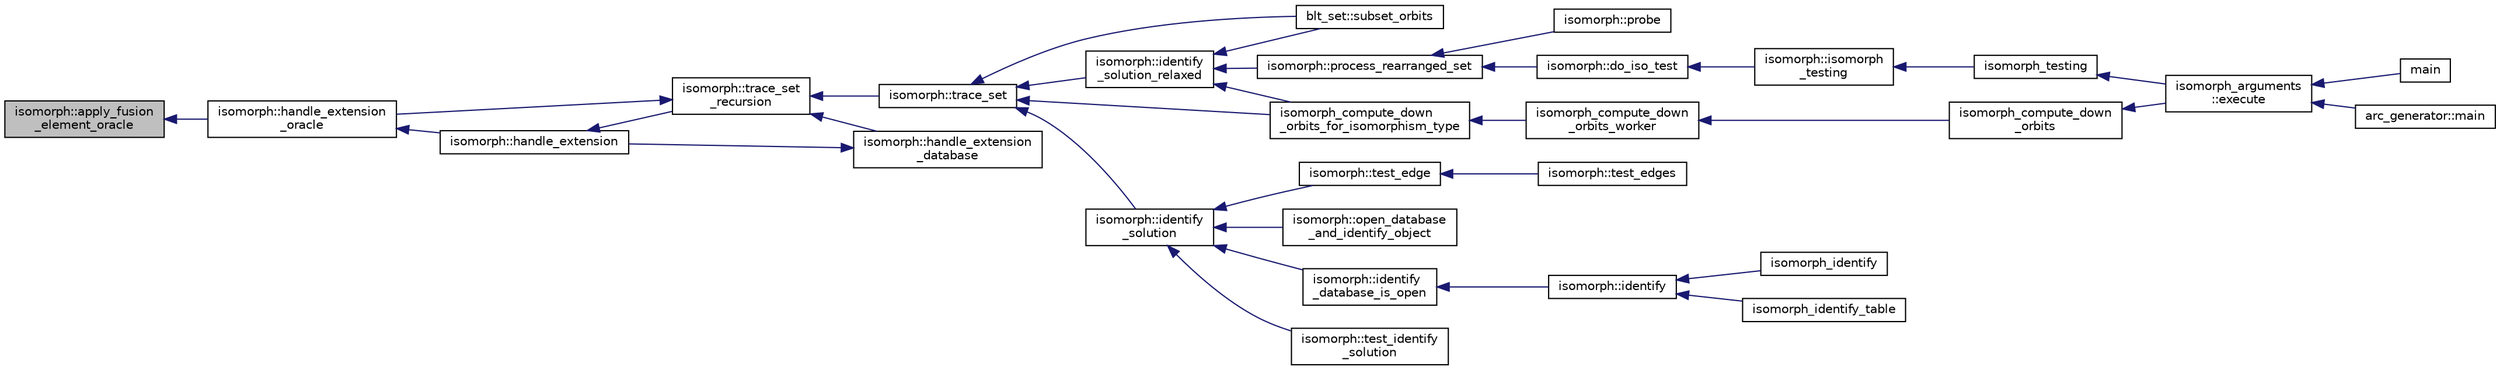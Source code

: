 digraph "isomorph::apply_fusion_element_oracle"
{
  edge [fontname="Helvetica",fontsize="10",labelfontname="Helvetica",labelfontsize="10"];
  node [fontname="Helvetica",fontsize="10",shape=record];
  rankdir="LR";
  Node395 [label="isomorph::apply_fusion\l_element_oracle",height=0.2,width=0.4,color="black", fillcolor="grey75", style="filled", fontcolor="black"];
  Node395 -> Node396 [dir="back",color="midnightblue",fontsize="10",style="solid",fontname="Helvetica"];
  Node396 [label="isomorph::handle_extension\l_oracle",height=0.2,width=0.4,color="black", fillcolor="white", style="filled",URL="$d3/d5f/classisomorph.html#acc99e89e75ae8f8ddf2d5d5160363c6e"];
  Node396 -> Node397 [dir="back",color="midnightblue",fontsize="10",style="solid",fontname="Helvetica"];
  Node397 [label="isomorph::handle_extension",height=0.2,width=0.4,color="black", fillcolor="white", style="filled",URL="$d3/d5f/classisomorph.html#add6e954f5b8fdcbd11c4743afb44531b"];
  Node397 -> Node398 [dir="back",color="midnightblue",fontsize="10",style="solid",fontname="Helvetica"];
  Node398 [label="isomorph::trace_set\l_recursion",height=0.2,width=0.4,color="black", fillcolor="white", style="filled",URL="$d3/d5f/classisomorph.html#a8ef29320b04d7ca09212706e47b013b9"];
  Node398 -> Node399 [dir="back",color="midnightblue",fontsize="10",style="solid",fontname="Helvetica"];
  Node399 [label="isomorph::trace_set",height=0.2,width=0.4,color="black", fillcolor="white", style="filled",URL="$d3/d5f/classisomorph.html#ab7bbf8af4ad4d1c7bcbbd190ee2ce6a6"];
  Node399 -> Node400 [dir="back",color="midnightblue",fontsize="10",style="solid",fontname="Helvetica"];
  Node400 [label="blt_set::subset_orbits",height=0.2,width=0.4,color="black", fillcolor="white", style="filled",URL="$d1/d3d/classblt__set.html#af8f79fc4346244acfa0e2c2d23c36993"];
  Node399 -> Node401 [dir="back",color="midnightblue",fontsize="10",style="solid",fontname="Helvetica"];
  Node401 [label="isomorph_compute_down\l_orbits_for_isomorphism_type",height=0.2,width=0.4,color="black", fillcolor="white", style="filled",URL="$d4/d7e/isomorph__global_8_c.html#a13519b3a5d3b5ceb26b4bec6736b0086"];
  Node401 -> Node402 [dir="back",color="midnightblue",fontsize="10",style="solid",fontname="Helvetica"];
  Node402 [label="isomorph_compute_down\l_orbits_worker",height=0.2,width=0.4,color="black", fillcolor="white", style="filled",URL="$d4/d7e/isomorph__global_8_c.html#a4edf4a833ce5638a3d58cfae1c702b37"];
  Node402 -> Node403 [dir="back",color="midnightblue",fontsize="10",style="solid",fontname="Helvetica"];
  Node403 [label="isomorph_compute_down\l_orbits",height=0.2,width=0.4,color="black", fillcolor="white", style="filled",URL="$d4/d7e/isomorph__global_8_c.html#a3613cea19158edd30958c4edecd97d53"];
  Node403 -> Node404 [dir="back",color="midnightblue",fontsize="10",style="solid",fontname="Helvetica"];
  Node404 [label="isomorph_arguments\l::execute",height=0.2,width=0.4,color="black", fillcolor="white", style="filled",URL="$d5/de4/classisomorph__arguments.html#aa85e472d14906abdd5672dc66027583e"];
  Node404 -> Node405 [dir="back",color="midnightblue",fontsize="10",style="solid",fontname="Helvetica"];
  Node405 [label="main",height=0.2,width=0.4,color="black", fillcolor="white", style="filled",URL="$d1/d5e/blt__main_8_c.html#a217dbf8b442f20279ea00b898af96f52"];
  Node404 -> Node406 [dir="back",color="midnightblue",fontsize="10",style="solid",fontname="Helvetica"];
  Node406 [label="arc_generator::main",height=0.2,width=0.4,color="black", fillcolor="white", style="filled",URL="$d4/d21/classarc__generator.html#ad80140b51b165dad1fe6ab232be7829a"];
  Node399 -> Node407 [dir="back",color="midnightblue",fontsize="10",style="solid",fontname="Helvetica"];
  Node407 [label="isomorph::identify\l_solution_relaxed",height=0.2,width=0.4,color="black", fillcolor="white", style="filled",URL="$d3/d5f/classisomorph.html#a8c36c61c16700d8e570f71f84a4aabc6"];
  Node407 -> Node400 [dir="back",color="midnightblue",fontsize="10",style="solid",fontname="Helvetica"];
  Node407 -> Node401 [dir="back",color="midnightblue",fontsize="10",style="solid",fontname="Helvetica"];
  Node407 -> Node408 [dir="back",color="midnightblue",fontsize="10",style="solid",fontname="Helvetica"];
  Node408 [label="isomorph::process_rearranged_set",height=0.2,width=0.4,color="black", fillcolor="white", style="filled",URL="$d3/d5f/classisomorph.html#a7767fd5f1da6dfd7f93810be99ba4ab6"];
  Node408 -> Node409 [dir="back",color="midnightblue",fontsize="10",style="solid",fontname="Helvetica"];
  Node409 [label="isomorph::probe",height=0.2,width=0.4,color="black", fillcolor="white", style="filled",URL="$d3/d5f/classisomorph.html#a9cb6fed7b6ac639d886b117a1f454441"];
  Node408 -> Node410 [dir="back",color="midnightblue",fontsize="10",style="solid",fontname="Helvetica"];
  Node410 [label="isomorph::do_iso_test",height=0.2,width=0.4,color="black", fillcolor="white", style="filled",URL="$d3/d5f/classisomorph.html#a51fc3bf5cc3a99282a489b2df37ee24e"];
  Node410 -> Node411 [dir="back",color="midnightblue",fontsize="10",style="solid",fontname="Helvetica"];
  Node411 [label="isomorph::isomorph\l_testing",height=0.2,width=0.4,color="black", fillcolor="white", style="filled",URL="$d3/d5f/classisomorph.html#ad7945ec94ba0ba16953482edfaa4da6e"];
  Node411 -> Node412 [dir="back",color="midnightblue",fontsize="10",style="solid",fontname="Helvetica"];
  Node412 [label="isomorph_testing",height=0.2,width=0.4,color="black", fillcolor="white", style="filled",URL="$d4/d7e/isomorph__global_8_c.html#a5a73cbe9f89c4727f086482ee2d238f9"];
  Node412 -> Node404 [dir="back",color="midnightblue",fontsize="10",style="solid",fontname="Helvetica"];
  Node399 -> Node413 [dir="back",color="midnightblue",fontsize="10",style="solid",fontname="Helvetica"];
  Node413 [label="isomorph::identify\l_solution",height=0.2,width=0.4,color="black", fillcolor="white", style="filled",URL="$d3/d5f/classisomorph.html#abc63d2e561a6209e32c47d8486c9a67e"];
  Node413 -> Node414 [dir="back",color="midnightblue",fontsize="10",style="solid",fontname="Helvetica"];
  Node414 [label="isomorph::test_identify\l_solution",height=0.2,width=0.4,color="black", fillcolor="white", style="filled",URL="$d3/d5f/classisomorph.html#aa2c95f309e3283179e87bbbd83bfdc7d"];
  Node413 -> Node415 [dir="back",color="midnightblue",fontsize="10",style="solid",fontname="Helvetica"];
  Node415 [label="isomorph::test_edge",height=0.2,width=0.4,color="black", fillcolor="white", style="filled",URL="$d3/d5f/classisomorph.html#a591165fa287477b480f5b7081198ba46"];
  Node415 -> Node416 [dir="back",color="midnightblue",fontsize="10",style="solid",fontname="Helvetica"];
  Node416 [label="isomorph::test_edges",height=0.2,width=0.4,color="black", fillcolor="white", style="filled",URL="$d3/d5f/classisomorph.html#ad23507927d8f7698073475d12b2a85bc"];
  Node413 -> Node417 [dir="back",color="midnightblue",fontsize="10",style="solid",fontname="Helvetica"];
  Node417 [label="isomorph::open_database\l_and_identify_object",height=0.2,width=0.4,color="black", fillcolor="white", style="filled",URL="$d3/d5f/classisomorph.html#aa4e387f26f609fc9379d2e01f6cc27d0"];
  Node413 -> Node418 [dir="back",color="midnightblue",fontsize="10",style="solid",fontname="Helvetica"];
  Node418 [label="isomorph::identify\l_database_is_open",height=0.2,width=0.4,color="black", fillcolor="white", style="filled",URL="$d3/d5f/classisomorph.html#a4a5d04d07ac8c2a994fa174f156dea73"];
  Node418 -> Node419 [dir="back",color="midnightblue",fontsize="10",style="solid",fontname="Helvetica"];
  Node419 [label="isomorph::identify",height=0.2,width=0.4,color="black", fillcolor="white", style="filled",URL="$d3/d5f/classisomorph.html#a78ecf843b9f6ca1cfd666e222edd90ae"];
  Node419 -> Node420 [dir="back",color="midnightblue",fontsize="10",style="solid",fontname="Helvetica"];
  Node420 [label="isomorph_identify",height=0.2,width=0.4,color="black", fillcolor="white", style="filled",URL="$d4/d7e/isomorph__global_8_c.html#aa0fe57c73d5668eee10a6022ada7f6a3"];
  Node419 -> Node421 [dir="back",color="midnightblue",fontsize="10",style="solid",fontname="Helvetica"];
  Node421 [label="isomorph_identify_table",height=0.2,width=0.4,color="black", fillcolor="white", style="filled",URL="$d4/d7e/isomorph__global_8_c.html#a9fd19ea945561cf2a6bb5c72dd4b1cb2"];
  Node398 -> Node422 [dir="back",color="midnightblue",fontsize="10",style="solid",fontname="Helvetica"];
  Node422 [label="isomorph::handle_extension\l_database",height=0.2,width=0.4,color="black", fillcolor="white", style="filled",URL="$d3/d5f/classisomorph.html#ad98512c3c74bafd90d4d23cf048ebc2e"];
  Node422 -> Node397 [dir="back",color="midnightblue",fontsize="10",style="solid",fontname="Helvetica"];
  Node398 -> Node396 [dir="back",color="midnightblue",fontsize="10",style="solid",fontname="Helvetica"];
}
